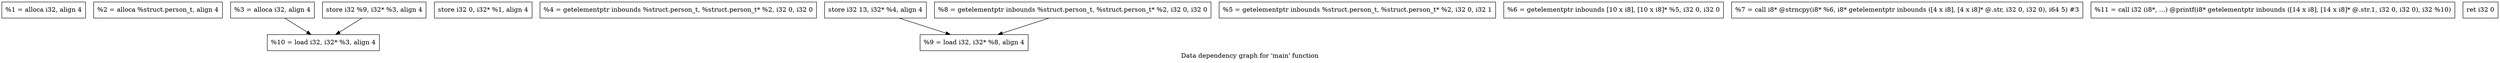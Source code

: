 digraph "Data dependency graph for 'main' function" {
	label="Data dependency graph for 'main' function";

	Node0xe75310 [shape=record,label="{  %1 = alloca i32, align 4}"];
	Node0xe75380 [shape=record,label="{  %2 = alloca %struct.person_t, align 4}"];
	Node0xe753f0 [shape=record,label="{  %3 = alloca i32, align 4}"];
	Node0xe753f0 -> Node0xe78340;
	Node0xe75490 [shape=record,label="{  store i32 0, i32* %1, align 4}"];
	Node0xe75500 [shape=record,label="{  %4 = getelementptr inbounds %struct.person_t, %struct.person_t* %2, i32 0, i32 0}"];
	Node0xe75460 [shape=record,label="{  store i32 13, i32* %4, align 4}"];
	Node0xe75460 -> Node0xe75850;
	Node0xe75600 [shape=record,label="{  %5 = getelementptr inbounds %struct.person_t, %struct.person_t* %2, i32 0, i32 1}"];
	Node0xe75670 [shape=record,label="{  %6 = getelementptr inbounds [10 x i8], [10 x i8]* %5, i32 0, i32 0}"];
	Node0xe756e0 [shape=record,label="{  %7 = call i8* @strncpy(i8* %6, i8* getelementptr inbounds ([4 x i8], [4 x i8]* @.str, i32 0, i32 0), i64 5) #3}"];
	Node0xe757e0 [shape=record,label="{  %8 = getelementptr inbounds %struct.person_t, %struct.person_t* %2, i32 0, i32 0}"];
	Node0xe757e0 -> Node0xe75850;
	Node0xe75850 [shape=record,label="{  %9 = load i32, i32* %8, align 4}"];
	Node0xe75590 [shape=record,label="{  store i32 %9, i32* %3, align 4}"];
	Node0xe75590 -> Node0xe78340;
	Node0xe78340 [shape=record,label="{  %10 = load i32, i32* %3, align 4}"];
	Node0xe783d0 [shape=record,label="{  %11 = call i32 (i8*, ...) @printf(i8* getelementptr inbounds ([14 x i8], [14 x i8]* @.str.1, i32 0, i32 0), i32 %10)}"];
	Node0xe784a0 [shape=record,label="{  ret i32 0}"];
}

